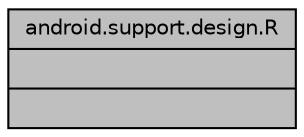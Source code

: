 digraph "android.support.design.R"
{
 // LATEX_PDF_SIZE
  edge [fontname="Helvetica",fontsize="10",labelfontname="Helvetica",labelfontsize="10"];
  node [fontname="Helvetica",fontsize="10",shape=record];
  Node1 [label="{android.support.design.R\n||}",height=0.2,width=0.4,color="black", fillcolor="grey75", style="filled", fontcolor="black",tooltip=" "];
}
